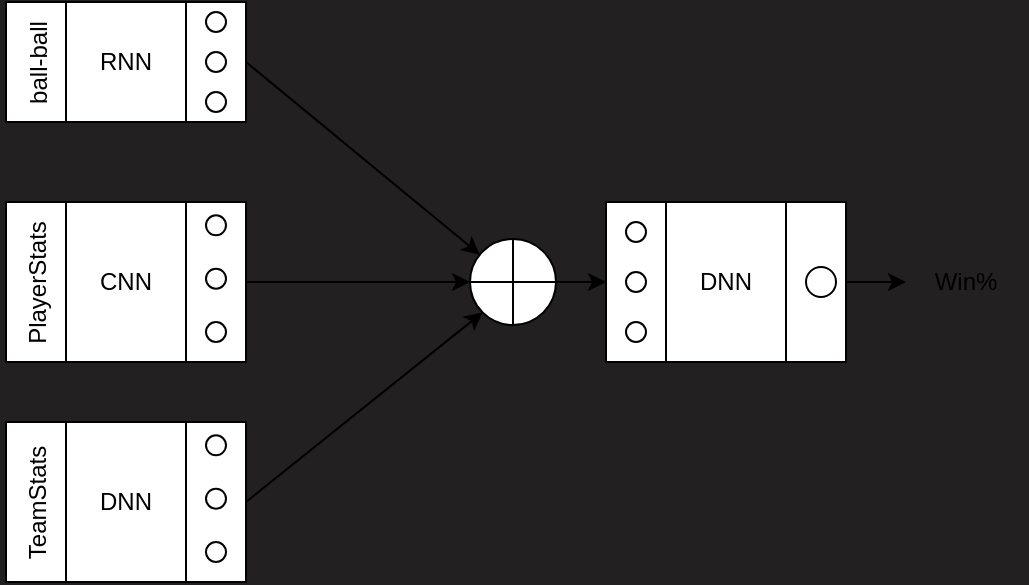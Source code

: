 <mxfile>
    <diagram id="0fYgGJFy-fITHafACT3v" name="Page-1">
        <mxGraphModel dx="1035" dy="719" grid="0" gridSize="10" guides="1" tooltips="1" connect="1" arrows="1" fold="1" page="0" pageScale="1" pageWidth="850" pageHeight="1100" background="#222020" math="0" shadow="0">
            <root>
                <mxCell id="0"/>
                <mxCell id="1" parent="0"/>
                <mxCell id="11" value="" style="group" parent="1" vertex="1" connectable="0">
                    <mxGeometry x="150" y="150" width="120" height="60" as="geometry"/>
                </mxCell>
                <mxCell id="2" value="" style="shape=process;whiteSpace=wrap;html=1;backgroundOutline=1;size=0.25;" parent="11" vertex="1">
                    <mxGeometry width="120" height="60" as="geometry"/>
                </mxCell>
                <mxCell id="3" value="RNN" style="text;html=1;strokeColor=none;fillColor=none;align=center;verticalAlign=middle;whiteSpace=wrap;rounded=0;" parent="11" vertex="1">
                    <mxGeometry x="30" y="15" width="60" height="30" as="geometry"/>
                </mxCell>
                <mxCell id="4" value="ball-ball" style="text;html=1;strokeColor=none;fillColor=none;align=center;verticalAlign=middle;whiteSpace=wrap;rounded=0;rotation=-90;" parent="11" vertex="1">
                    <mxGeometry x="-13.75" y="16.25" width="60" height="27.5" as="geometry"/>
                </mxCell>
                <mxCell id="6" value="" style="ellipse;whiteSpace=wrap;html=1;aspect=fixed;" parent="11" vertex="1">
                    <mxGeometry x="100" y="5" width="10" height="10" as="geometry"/>
                </mxCell>
                <mxCell id="7" value="" style="ellipse;whiteSpace=wrap;html=1;aspect=fixed;" parent="11" vertex="1">
                    <mxGeometry x="100" y="45" width="10" height="10" as="geometry"/>
                </mxCell>
                <mxCell id="8" value="" style="ellipse;whiteSpace=wrap;html=1;aspect=fixed;" parent="11" vertex="1">
                    <mxGeometry x="100" y="25" width="10" height="10" as="geometry"/>
                </mxCell>
                <mxCell id="12" value="" style="group" parent="1" vertex="1" connectable="0">
                    <mxGeometry x="150" y="250" width="120" height="80" as="geometry"/>
                </mxCell>
                <mxCell id="13" value="" style="shape=process;whiteSpace=wrap;html=1;backgroundOutline=1;size=0.25;" parent="12" vertex="1">
                    <mxGeometry width="120" height="80" as="geometry"/>
                </mxCell>
                <mxCell id="14" value="CNN" style="text;html=1;strokeColor=none;fillColor=none;align=center;verticalAlign=middle;whiteSpace=wrap;rounded=0;" parent="12" vertex="1">
                    <mxGeometry x="30" y="20" width="60" height="40" as="geometry"/>
                </mxCell>
                <mxCell id="15" value="PlayerStats" style="text;html=1;strokeColor=none;fillColor=none;align=center;verticalAlign=middle;whiteSpace=wrap;rounded=0;rotation=-90;" parent="12" vertex="1">
                    <mxGeometry x="-13.75" y="21.667" width="60" height="36.667" as="geometry"/>
                </mxCell>
                <mxCell id="16" value="" style="ellipse;whiteSpace=wrap;html=1;aspect=fixed;" parent="12" vertex="1">
                    <mxGeometry x="100" y="6.667" width="10" height="10" as="geometry"/>
                </mxCell>
                <mxCell id="17" value="" style="ellipse;whiteSpace=wrap;html=1;aspect=fixed;" parent="12" vertex="1">
                    <mxGeometry x="100" y="60" width="10" height="10" as="geometry"/>
                </mxCell>
                <mxCell id="18" value="" style="ellipse;whiteSpace=wrap;html=1;aspect=fixed;" parent="12" vertex="1">
                    <mxGeometry x="100" y="33.333" width="10" height="10" as="geometry"/>
                </mxCell>
                <mxCell id="19" value="" style="group" parent="12" vertex="1" connectable="0">
                    <mxGeometry y="110" width="120" height="80" as="geometry"/>
                </mxCell>
                <mxCell id="20" value="" style="shape=process;whiteSpace=wrap;html=1;backgroundOutline=1;size=0.25;" parent="19" vertex="1">
                    <mxGeometry width="120" height="80" as="geometry"/>
                </mxCell>
                <mxCell id="21" value="DNN" style="text;html=1;strokeColor=none;fillColor=none;align=center;verticalAlign=middle;whiteSpace=wrap;rounded=0;" parent="19" vertex="1">
                    <mxGeometry x="30" y="20" width="60" height="40" as="geometry"/>
                </mxCell>
                <mxCell id="22" value="TeamStats" style="text;html=1;strokeColor=none;fillColor=none;align=center;verticalAlign=middle;whiteSpace=wrap;rounded=0;rotation=-90;" parent="19" vertex="1">
                    <mxGeometry x="-13.75" y="21.667" width="60" height="36.667" as="geometry"/>
                </mxCell>
                <mxCell id="23" value="" style="ellipse;whiteSpace=wrap;html=1;aspect=fixed;" parent="19" vertex="1">
                    <mxGeometry x="100" y="6.667" width="10" height="10" as="geometry"/>
                </mxCell>
                <mxCell id="24" value="" style="ellipse;whiteSpace=wrap;html=1;aspect=fixed;" parent="19" vertex="1">
                    <mxGeometry x="100" y="60" width="10" height="10" as="geometry"/>
                </mxCell>
                <mxCell id="25" value="" style="ellipse;whiteSpace=wrap;html=1;aspect=fixed;" parent="19" vertex="1">
                    <mxGeometry x="100" y="33.333" width="10" height="10" as="geometry"/>
                </mxCell>
                <mxCell id="63" style="edgeStyle=none;html=1;exitX=1;exitY=0.5;exitDx=0;exitDy=0;entryX=0;entryY=0.5;entryDx=0;entryDy=0;" parent="1" source="26" target="46" edge="1">
                    <mxGeometry relative="1" as="geometry"/>
                </mxCell>
                <mxCell id="26" value="" style="shape=orEllipse;perimeter=ellipsePerimeter;whiteSpace=wrap;html=1;backgroundOutline=1;" parent="1" vertex="1">
                    <mxGeometry x="382" y="268.5" width="43" height="43" as="geometry"/>
                </mxCell>
                <mxCell id="27" style="edgeStyle=none;html=1;exitX=1;exitY=0.5;exitDx=0;exitDy=0;" parent="1" source="2" target="26" edge="1">
                    <mxGeometry relative="1" as="geometry"/>
                </mxCell>
                <mxCell id="28" style="edgeStyle=none;html=1;exitX=1;exitY=0.5;exitDx=0;exitDy=0;entryX=0;entryY=1;entryDx=0;entryDy=0;" parent="1" source="20" target="26" edge="1">
                    <mxGeometry relative="1" as="geometry"/>
                </mxCell>
                <mxCell id="29" style="edgeStyle=none;html=1;exitX=1;exitY=0.5;exitDx=0;exitDy=0;entryX=0;entryY=0.5;entryDx=0;entryDy=0;" parent="1" source="13" target="26" edge="1">
                    <mxGeometry relative="1" as="geometry"/>
                </mxCell>
                <mxCell id="45" value="" style="group" parent="1" vertex="1" connectable="0">
                    <mxGeometry x="425" y="210" width="120" height="80" as="geometry"/>
                </mxCell>
                <mxCell id="62" value="" style="group" parent="45" vertex="1" connectable="0">
                    <mxGeometry x="25" y="40" width="120" height="80" as="geometry"/>
                </mxCell>
                <mxCell id="46" value="" style="shape=process;whiteSpace=wrap;html=1;backgroundOutline=1;size=0.25;" parent="62" vertex="1">
                    <mxGeometry width="120" height="80" as="geometry"/>
                </mxCell>
                <mxCell id="47" value="DNN" style="text;html=1;strokeColor=none;fillColor=none;align=center;verticalAlign=middle;whiteSpace=wrap;rounded=0;" parent="62" vertex="1">
                    <mxGeometry x="30" y="20" width="60" height="40" as="geometry"/>
                </mxCell>
                <mxCell id="49" value="" style="ellipse;whiteSpace=wrap;html=1;aspect=fixed;" parent="62" vertex="1">
                    <mxGeometry x="10" y="9.997" width="10" height="10" as="geometry"/>
                </mxCell>
                <mxCell id="50" value="" style="ellipse;whiteSpace=wrap;html=1;aspect=fixed;" parent="62" vertex="1">
                    <mxGeometry x="10" y="60" width="10" height="10" as="geometry"/>
                </mxCell>
                <mxCell id="51" value="" style="ellipse;whiteSpace=wrap;html=1;aspect=fixed;" parent="62" vertex="1">
                    <mxGeometry x="10" y="35.003" width="10" height="10" as="geometry"/>
                </mxCell>
                <mxCell id="60" value="" style="ellipse;whiteSpace=wrap;html=1;aspect=fixed;" parent="62" vertex="1">
                    <mxGeometry x="100" y="32.5" width="15" height="15" as="geometry"/>
                </mxCell>
                <mxCell id="64" style="edgeStyle=none;html=1;exitX=1;exitY=0.5;exitDx=0;exitDy=0;" parent="1" source="46" target="65" edge="1">
                    <mxGeometry relative="1" as="geometry">
                        <mxPoint x="600" y="290.167" as="targetPoint"/>
                    </mxGeometry>
                </mxCell>
                <mxCell id="65" value="Win%" style="text;html=1;strokeColor=none;fillColor=none;align=center;verticalAlign=middle;whiteSpace=wrap;rounded=0;" parent="1" vertex="1">
                    <mxGeometry x="600" y="272.58" width="60" height="34.83" as="geometry"/>
                </mxCell>
            </root>
        </mxGraphModel>
    </diagram>
</mxfile>
